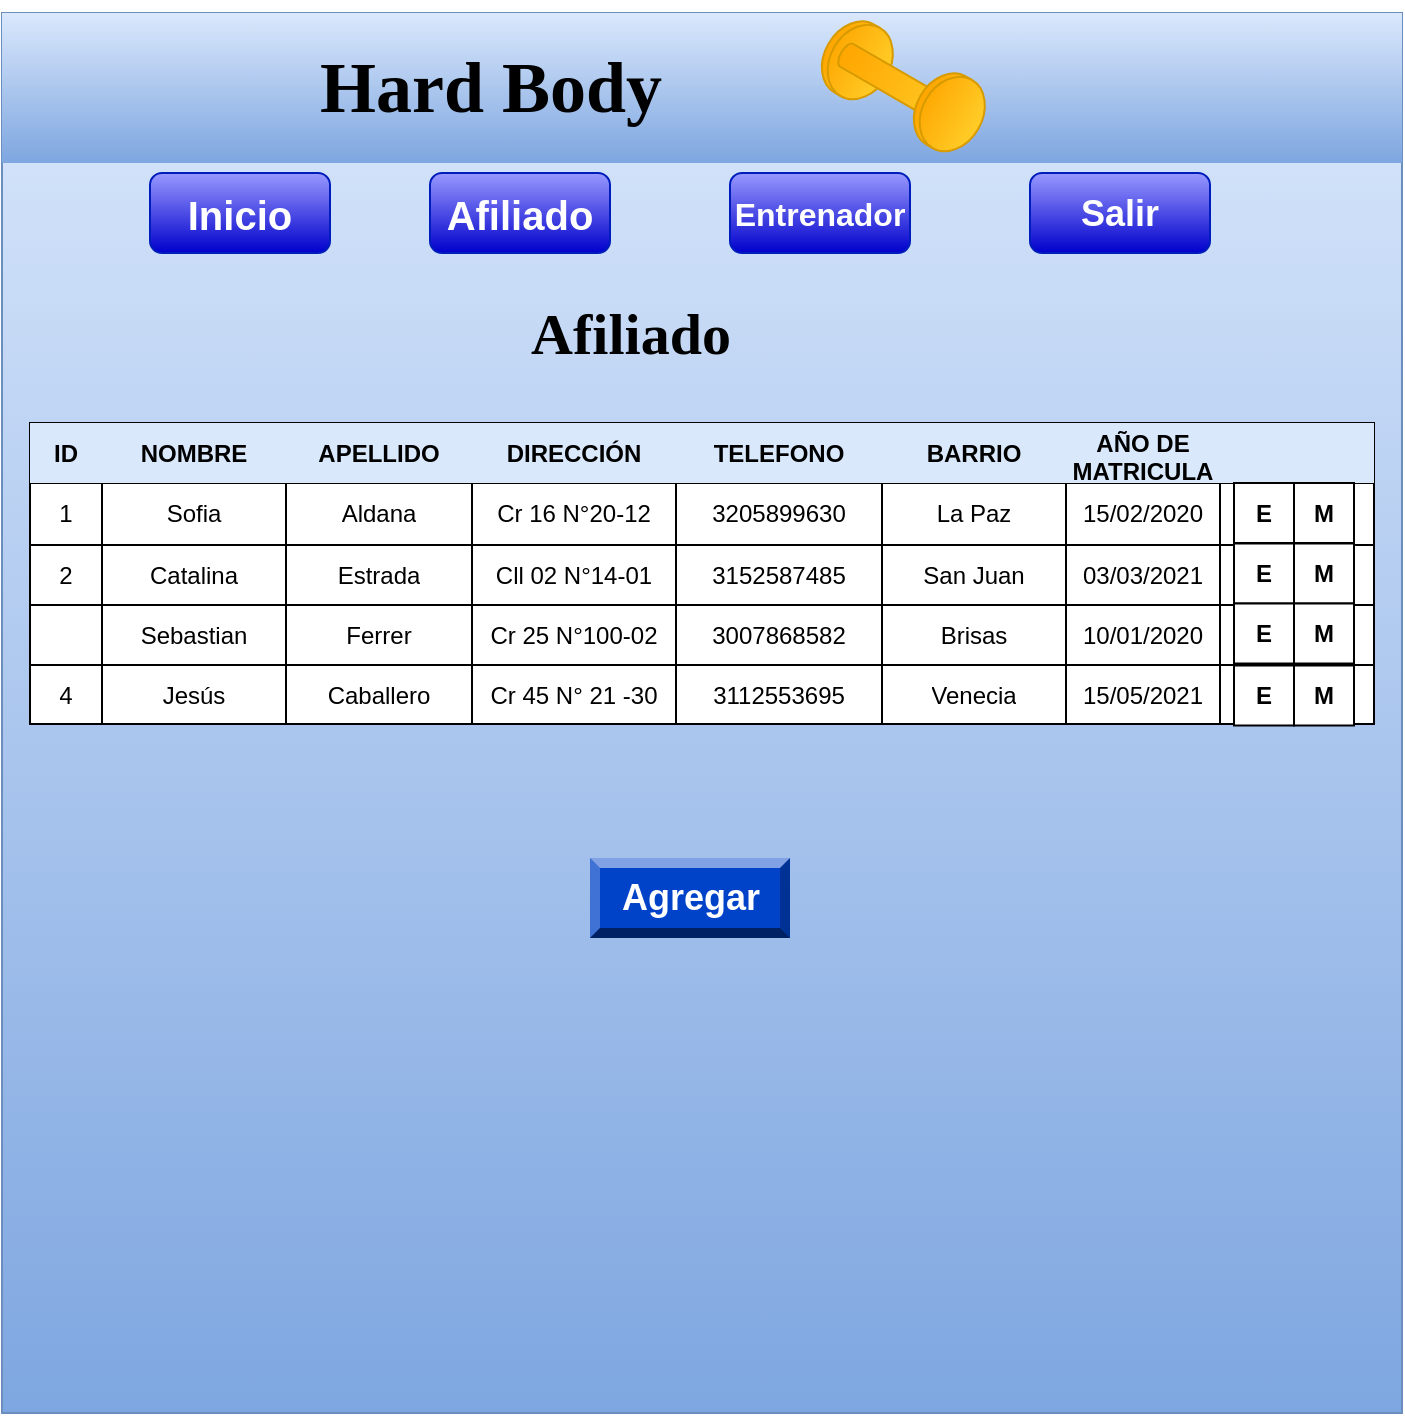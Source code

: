 <mxfile version="15.4.0" type="google"><diagram id="Mz1xiINE6zffeQB2mggM" name="Page-1"><mxGraphModel dx="868" dy="393" grid="1" gridSize="10" guides="1" tooltips="1" connect="1" arrows="1" fold="1" page="1" pageScale="1" pageWidth="827" pageHeight="1169" math="0" shadow="0"><root><mxCell id="0"/><mxCell id="1" parent="0"/><mxCell id="OWvWP9RVWTcaO2D1YvRs-1" value="" style="whiteSpace=wrap;html=1;aspect=fixed;gradientColor=#7ea6e0;fillColor=#dae8fc;strokeColor=#6c8ebf;" parent="1" vertex="1"><mxGeometry x="70" y="122.5" width="700" height="700" as="geometry"/></mxCell><mxCell id="OWvWP9RVWTcaO2D1YvRs-2" value="" style="rounded=0;whiteSpace=wrap;html=1;gradientColor=#7ea6e0;fillColor=#dae8fc;strokeColor=none;" parent="1" vertex="1"><mxGeometry x="70" y="122.5" width="700" height="75" as="geometry"/></mxCell><mxCell id="OWvWP9RVWTcaO2D1YvRs-3" value="Hard Body" style="text;html=1;strokeColor=none;fillColor=none;align=center;verticalAlign=middle;whiteSpace=wrap;rounded=0;fontFamily=Tahoma;fontStyle=1;fontSize=36;" parent="1" vertex="1"><mxGeometry x="180" y="120" width="269" height="80" as="geometry"/></mxCell><mxCell id="OWvWP9RVWTcaO2D1YvRs-4" value="" style="group;rotation=30;" parent="1" vertex="1" connectable="0"><mxGeometry x="480" y="133.5" width="80" height="50" as="geometry"/></mxCell><mxCell id="OWvWP9RVWTcaO2D1YvRs-5" value="" style="shape=cylinder3;whiteSpace=wrap;html=1;boundedLbl=1;backgroundOutline=1;size=15;fontFamily=Tahoma;fontSize=32;strokeColor=#d79b00;rotation=120;fillColor=#ffcd28;gradientColor=#ffa500;" parent="OWvWP9RVWTcaO2D1YvRs-4" vertex="1"><mxGeometry x="-2" y="-4" width="39.344" height="33.333" as="geometry"/></mxCell><mxCell id="OWvWP9RVWTcaO2D1YvRs-6" value="" style="shape=cylinder3;whiteSpace=wrap;html=1;boundedLbl=1;backgroundOutline=1;size=3;fontFamily=Tahoma;fontSize=32;strokeColor=#d79b00;rotation=120;fillColor=#ffcd28;gradientColor=#ffa500;" parent="OWvWP9RVWTcaO2D1YvRs-4" vertex="1"><mxGeometry x="32" y="-8" width="13.115" height="66.667" as="geometry"/></mxCell><mxCell id="OWvWP9RVWTcaO2D1YvRs-7" value="" style="shape=cylinder3;whiteSpace=wrap;html=1;boundedLbl=1;backgroundOutline=1;size=15;fontFamily=Tahoma;fontSize=32;strokeColor=#d79b00;rotation=120;fillColor=#ffcd28;gradientColor=#ffa500;" parent="OWvWP9RVWTcaO2D1YvRs-4" vertex="1"><mxGeometry x="44" y="22" width="39.344" height="33.333" as="geometry"/></mxCell><mxCell id="OWvWP9RVWTcaO2D1YvRs-8" value="&lt;h1 style=&quot;font-size: 20px;&quot;&gt;Inicio&lt;/h1&gt;" style="rounded=1;whiteSpace=wrap;html=1;fillColor=#9999FF;strokeColor=#001DBC;fontColor=#ffffff;gradientColor=#0000CC;fontSize=20;" parent="1" vertex="1"><mxGeometry x="144" y="202.5" width="90" height="40" as="geometry"/></mxCell><mxCell id="OWvWP9RVWTcaO2D1YvRs-9" value="&lt;h1 style=&quot;font-size: 20px;&quot;&gt;Afiliado&lt;/h1&gt;" style="rounded=1;whiteSpace=wrap;html=1;fillColor=#9999FF;strokeColor=#001DBC;fontColor=#ffffff;gradientColor=#0000CC;fontSize=20;" parent="1" vertex="1"><mxGeometry x="284" y="202.5" width="90" height="40" as="geometry"/></mxCell><mxCell id="OWvWP9RVWTcaO2D1YvRs-10" value="&lt;h2&gt;&lt;font style=&quot;font-size: 16px&quot;&gt;Entrenador&lt;/font&gt;&lt;/h2&gt;" style="rounded=1;whiteSpace=wrap;html=1;fillColor=#9999FF;strokeColor=#001DBC;fontColor=#ffffff;gradientColor=#0000CC;" parent="1" vertex="1"><mxGeometry x="434" y="202.5" width="90" height="40" as="geometry"/></mxCell><mxCell id="OWvWP9RVWTcaO2D1YvRs-11" value="&lt;h2&gt;Salir&lt;/h2&gt;" style="rounded=1;whiteSpace=wrap;html=1;fillColor=#9999FF;strokeColor=#001DBC;fontColor=#ffffff;gradientColor=#0000CC;" parent="1" vertex="1"><mxGeometry x="584" y="202.5" width="90" height="40" as="geometry"/></mxCell><mxCell id="OWvWP9RVWTcaO2D1YvRs-12" value="&lt;font color=&quot;#ffffff&quot;&gt;&lt;b&gt;Agregar&lt;/b&gt;&lt;/font&gt;" style="labelPosition=center;verticalLabelPosition=middle;align=center;html=1;shape=mxgraph.basic.shaded_button;dx=5;fillColor=#0043C9;strokeColor=none;fontSize=18;" parent="1" vertex="1"><mxGeometry x="364" y="545" width="100" height="40" as="geometry"/></mxCell><mxCell id="OWvWP9RVWTcaO2D1YvRs-13" value="" style="shape=table;html=1;whiteSpace=wrap;startSize=0;container=1;collapsible=0;childLayout=tableLayout;" parent="1" vertex="1"><mxGeometry x="84" y="327.5" width="672" height="150.5" as="geometry"/></mxCell><mxCell id="OWvWP9RVWTcaO2D1YvRs-14" value="" style="shape=partialRectangle;html=1;whiteSpace=wrap;collapsible=0;dropTarget=0;pointerEvents=0;fillColor=none;top=0;left=0;bottom=0;right=0;points=[[0,0.5],[1,0.5]];portConstraint=eastwest;" parent="OWvWP9RVWTcaO2D1YvRs-13" vertex="1"><mxGeometry width="672" height="30" as="geometry"/></mxCell><mxCell id="OWvWP9RVWTcaO2D1YvRs-15" value="ID" style="shape=partialRectangle;html=1;whiteSpace=wrap;connectable=0;fillColor=#dae8fc;top=0;left=0;bottom=0;right=0;overflow=hidden;pointerEvents=1;strokeColor=#6c8ebf;fontStyle=1" parent="OWvWP9RVWTcaO2D1YvRs-14" vertex="1"><mxGeometry width="36" height="30" as="geometry"><mxRectangle width="36" height="30" as="alternateBounds"/></mxGeometry></mxCell><mxCell id="OWvWP9RVWTcaO2D1YvRs-16" value="NOMBRE" style="shape=partialRectangle;html=1;whiteSpace=wrap;connectable=0;fillColor=#dae8fc;top=0;left=0;bottom=0;right=0;overflow=hidden;pointerEvents=1;strokeColor=#6c8ebf;fontStyle=1" parent="OWvWP9RVWTcaO2D1YvRs-14" vertex="1"><mxGeometry x="36" width="92" height="30" as="geometry"><mxRectangle width="92" height="30" as="alternateBounds"/></mxGeometry></mxCell><mxCell id="OWvWP9RVWTcaO2D1YvRs-17" value="APELLIDO" style="shape=partialRectangle;html=1;whiteSpace=wrap;connectable=0;fillColor=#dae8fc;top=0;left=0;bottom=0;right=0;overflow=hidden;pointerEvents=1;strokeColor=#6c8ebf;fontStyle=1" parent="OWvWP9RVWTcaO2D1YvRs-14" vertex="1"><mxGeometry x="128" width="93" height="30" as="geometry"><mxRectangle width="93" height="30" as="alternateBounds"/></mxGeometry></mxCell><mxCell id="OWvWP9RVWTcaO2D1YvRs-18" value="&lt;span&gt;DIRECCIÓN&lt;/span&gt;" style="shape=partialRectangle;html=1;whiteSpace=wrap;connectable=0;fillColor=#dae8fc;top=0;left=0;bottom=0;right=0;overflow=hidden;pointerEvents=1;strokeColor=#6c8ebf;fontStyle=1" parent="OWvWP9RVWTcaO2D1YvRs-14" vertex="1"><mxGeometry x="221" width="102" height="30" as="geometry"><mxRectangle width="102" height="30" as="alternateBounds"/></mxGeometry></mxCell><mxCell id="OWvWP9RVWTcaO2D1YvRs-19" value="TELEFONO" style="shape=partialRectangle;html=1;whiteSpace=wrap;connectable=0;fillColor=#dae8fc;top=0;left=0;bottom=0;right=0;overflow=hidden;pointerEvents=1;strokeColor=#6c8ebf;fontStyle=1" parent="OWvWP9RVWTcaO2D1YvRs-14" vertex="1"><mxGeometry x="323" width="103" height="30" as="geometry"><mxRectangle width="103" height="30" as="alternateBounds"/></mxGeometry></mxCell><mxCell id="OWvWP9RVWTcaO2D1YvRs-20" value="BARRIO" style="shape=partialRectangle;html=1;whiteSpace=wrap;connectable=0;fillColor=#dae8fc;top=0;left=0;bottom=0;right=0;overflow=hidden;pointerEvents=1;strokeColor=#6c8ebf;fontStyle=1" parent="OWvWP9RVWTcaO2D1YvRs-14" vertex="1"><mxGeometry x="426" width="92" height="30" as="geometry"><mxRectangle width="92" height="30" as="alternateBounds"/></mxGeometry></mxCell><mxCell id="OWvWP9RVWTcaO2D1YvRs-21" value="AÑO DE MATRICULA" style="shape=partialRectangle;html=1;whiteSpace=wrap;connectable=0;fillColor=#dae8fc;top=0;left=0;bottom=0;right=0;overflow=hidden;pointerEvents=1;strokeColor=#6c8ebf;fontStyle=1" parent="OWvWP9RVWTcaO2D1YvRs-14" vertex="1"><mxGeometry x="518" width="77" height="30" as="geometry"><mxRectangle width="77" height="30" as="alternateBounds"/></mxGeometry></mxCell><mxCell id="c0y7Wjdizah5WkU3W47E-8" style="shape=partialRectangle;html=1;whiteSpace=wrap;connectable=0;fillColor=#dae8fc;top=0;left=0;bottom=0;right=0;overflow=hidden;pointerEvents=1;strokeColor=#6c8ebf;fontStyle=1" parent="OWvWP9RVWTcaO2D1YvRs-14" vertex="1"><mxGeometry x="595" width="77" height="30" as="geometry"><mxRectangle width="77" height="30" as="alternateBounds"/></mxGeometry></mxCell><mxCell id="OWvWP9RVWTcaO2D1YvRs-22" value="" style="shape=partialRectangle;html=1;whiteSpace=wrap;collapsible=0;dropTarget=0;pointerEvents=0;fillColor=none;top=0;left=0;bottom=0;right=0;points=[[0,0.5],[1,0.5]];portConstraint=eastwest;" parent="OWvWP9RVWTcaO2D1YvRs-13" vertex="1"><mxGeometry y="30" width="672" height="31" as="geometry"/></mxCell><mxCell id="OWvWP9RVWTcaO2D1YvRs-23" value="1" style="shape=partialRectangle;html=1;whiteSpace=wrap;connectable=0;fillColor=none;top=0;left=0;bottom=0;right=0;overflow=hidden;pointerEvents=1;" parent="OWvWP9RVWTcaO2D1YvRs-22" vertex="1"><mxGeometry width="36" height="31" as="geometry"><mxRectangle width="36" height="31" as="alternateBounds"/></mxGeometry></mxCell><mxCell id="OWvWP9RVWTcaO2D1YvRs-24" value="Sofia" style="shape=partialRectangle;html=1;whiteSpace=wrap;connectable=0;fillColor=none;top=0;left=0;bottom=0;right=0;overflow=hidden;pointerEvents=1;" parent="OWvWP9RVWTcaO2D1YvRs-22" vertex="1"><mxGeometry x="36" width="92" height="31" as="geometry"><mxRectangle width="92" height="31" as="alternateBounds"/></mxGeometry></mxCell><mxCell id="OWvWP9RVWTcaO2D1YvRs-25" value="Aldana" style="shape=partialRectangle;html=1;whiteSpace=wrap;connectable=0;fillColor=none;top=0;left=0;bottom=0;right=0;overflow=hidden;pointerEvents=1;" parent="OWvWP9RVWTcaO2D1YvRs-22" vertex="1"><mxGeometry x="128" width="93" height="31" as="geometry"><mxRectangle width="93" height="31" as="alternateBounds"/></mxGeometry></mxCell><mxCell id="OWvWP9RVWTcaO2D1YvRs-26" value="Cr 16 N°20-12" style="shape=partialRectangle;html=1;whiteSpace=wrap;connectable=0;fillColor=none;top=0;left=0;bottom=0;right=0;overflow=hidden;pointerEvents=1;" parent="OWvWP9RVWTcaO2D1YvRs-22" vertex="1"><mxGeometry x="221" width="102" height="31" as="geometry"><mxRectangle width="102" height="31" as="alternateBounds"/></mxGeometry></mxCell><mxCell id="OWvWP9RVWTcaO2D1YvRs-27" value="3205899630" style="shape=partialRectangle;html=1;whiteSpace=wrap;connectable=0;fillColor=none;top=0;left=0;bottom=0;right=0;overflow=hidden;pointerEvents=1;" parent="OWvWP9RVWTcaO2D1YvRs-22" vertex="1"><mxGeometry x="323" width="103" height="31" as="geometry"><mxRectangle width="103" height="31" as="alternateBounds"/></mxGeometry></mxCell><mxCell id="OWvWP9RVWTcaO2D1YvRs-28" value="La Paz" style="shape=partialRectangle;html=1;whiteSpace=wrap;connectable=0;fillColor=none;top=0;left=0;bottom=0;right=0;overflow=hidden;pointerEvents=1;" parent="OWvWP9RVWTcaO2D1YvRs-22" vertex="1"><mxGeometry x="426" width="92" height="31" as="geometry"><mxRectangle width="92" height="31" as="alternateBounds"/></mxGeometry></mxCell><mxCell id="OWvWP9RVWTcaO2D1YvRs-29" value="15/02/2020" style="shape=partialRectangle;html=1;whiteSpace=wrap;connectable=0;fillColor=none;top=0;left=0;bottom=0;right=0;overflow=hidden;pointerEvents=1;" parent="OWvWP9RVWTcaO2D1YvRs-22" vertex="1"><mxGeometry x="518" width="77" height="31" as="geometry"><mxRectangle width="77" height="31" as="alternateBounds"/></mxGeometry></mxCell><mxCell id="c0y7Wjdizah5WkU3W47E-9" value="&lt;table&gt;&lt;tbody&gt;&lt;tr&gt;&lt;td&gt;&lt;br&gt;&lt;/td&gt;&lt;td&gt;&lt;br&gt;&lt;/td&gt;&lt;/tr&gt;&lt;/tbody&gt;&lt;/table&gt;" style="shape=partialRectangle;html=1;whiteSpace=wrap;connectable=0;fillColor=none;top=0;left=0;bottom=0;right=0;overflow=hidden;pointerEvents=1;" parent="OWvWP9RVWTcaO2D1YvRs-22" vertex="1"><mxGeometry x="595" width="77" height="31" as="geometry"><mxRectangle width="77" height="31" as="alternateBounds"/></mxGeometry></mxCell><mxCell id="OWvWP9RVWTcaO2D1YvRs-30" value="" style="shape=partialRectangle;html=1;whiteSpace=wrap;collapsible=0;dropTarget=0;pointerEvents=0;fillColor=none;top=0;left=0;bottom=0;right=0;points=[[0,0.5],[1,0.5]];portConstraint=eastwest;" parent="OWvWP9RVWTcaO2D1YvRs-13" vertex="1"><mxGeometry y="61" width="672" height="30" as="geometry"/></mxCell><mxCell id="OWvWP9RVWTcaO2D1YvRs-31" value="2" style="shape=partialRectangle;html=1;whiteSpace=wrap;connectable=0;fillColor=none;top=0;left=0;bottom=0;right=0;overflow=hidden;pointerEvents=1;" parent="OWvWP9RVWTcaO2D1YvRs-30" vertex="1"><mxGeometry width="36" height="30" as="geometry"><mxRectangle width="36" height="30" as="alternateBounds"/></mxGeometry></mxCell><mxCell id="OWvWP9RVWTcaO2D1YvRs-32" value="Catalina" style="shape=partialRectangle;html=1;whiteSpace=wrap;connectable=0;fillColor=none;top=0;left=0;bottom=0;right=0;overflow=hidden;pointerEvents=1;" parent="OWvWP9RVWTcaO2D1YvRs-30" vertex="1"><mxGeometry x="36" width="92" height="30" as="geometry"><mxRectangle width="92" height="30" as="alternateBounds"/></mxGeometry></mxCell><mxCell id="OWvWP9RVWTcaO2D1YvRs-33" value="Estrada" style="shape=partialRectangle;html=1;whiteSpace=wrap;connectable=0;fillColor=none;top=0;left=0;bottom=0;right=0;overflow=hidden;pointerEvents=1;" parent="OWvWP9RVWTcaO2D1YvRs-30" vertex="1"><mxGeometry x="128" width="93" height="30" as="geometry"><mxRectangle width="93" height="30" as="alternateBounds"/></mxGeometry></mxCell><mxCell id="OWvWP9RVWTcaO2D1YvRs-34" value="Cll 02 N°14-01" style="shape=partialRectangle;html=1;whiteSpace=wrap;connectable=0;fillColor=none;top=0;left=0;bottom=0;right=0;overflow=hidden;pointerEvents=1;" parent="OWvWP9RVWTcaO2D1YvRs-30" vertex="1"><mxGeometry x="221" width="102" height="30" as="geometry"><mxRectangle width="102" height="30" as="alternateBounds"/></mxGeometry></mxCell><mxCell id="OWvWP9RVWTcaO2D1YvRs-35" value="3152587485" style="shape=partialRectangle;html=1;whiteSpace=wrap;connectable=0;fillColor=none;top=0;left=0;bottom=0;right=0;overflow=hidden;pointerEvents=1;" parent="OWvWP9RVWTcaO2D1YvRs-30" vertex="1"><mxGeometry x="323" width="103" height="30" as="geometry"><mxRectangle width="103" height="30" as="alternateBounds"/></mxGeometry></mxCell><mxCell id="OWvWP9RVWTcaO2D1YvRs-36" value="San Juan" style="shape=partialRectangle;html=1;whiteSpace=wrap;connectable=0;fillColor=none;top=0;left=0;bottom=0;right=0;overflow=hidden;pointerEvents=1;" parent="OWvWP9RVWTcaO2D1YvRs-30" vertex="1"><mxGeometry x="426" width="92" height="30" as="geometry"><mxRectangle width="92" height="30" as="alternateBounds"/></mxGeometry></mxCell><mxCell id="OWvWP9RVWTcaO2D1YvRs-37" value="03/03/2021" style="shape=partialRectangle;html=1;whiteSpace=wrap;connectable=0;fillColor=none;top=0;left=0;bottom=0;right=0;overflow=hidden;pointerEvents=1;" parent="OWvWP9RVWTcaO2D1YvRs-30" vertex="1"><mxGeometry x="518" width="77" height="30" as="geometry"><mxRectangle width="77" height="30" as="alternateBounds"/></mxGeometry></mxCell><mxCell id="c0y7Wjdizah5WkU3W47E-10" value="" style="shape=partialRectangle;html=1;whiteSpace=wrap;connectable=0;fillColor=none;top=0;left=0;bottom=0;right=0;overflow=hidden;pointerEvents=1;" parent="OWvWP9RVWTcaO2D1YvRs-30" vertex="1"><mxGeometry x="595" width="77" height="30" as="geometry"><mxRectangle width="77" height="30" as="alternateBounds"/></mxGeometry></mxCell><mxCell id="OWvWP9RVWTcaO2D1YvRs-38" style="shape=partialRectangle;html=1;whiteSpace=wrap;collapsible=0;dropTarget=0;pointerEvents=0;fillColor=none;top=0;left=0;bottom=0;right=0;points=[[0,0.5],[1,0.5]];portConstraint=eastwest;" parent="OWvWP9RVWTcaO2D1YvRs-13" vertex="1"><mxGeometry y="91" width="672" height="30" as="geometry"/></mxCell><mxCell id="OWvWP9RVWTcaO2D1YvRs-39" value="&#10;&#10;&lt;b style=&quot;color: rgb(0, 0, 0); font-family: helvetica; font-size: 12px; font-style: normal; letter-spacing: normal; text-align: center; text-indent: 0px; text-transform: none; word-spacing: 0px; background-color: rgb(248, 249, 250);&quot;&gt;E&lt;/b&gt;&lt;span style=&quot;color: rgb(0, 0, 0); font-family: helvetica; font-size: 12px; font-style: normal; font-weight: 400; letter-spacing: normal; text-align: center; text-indent: 0px; text-transform: none; word-spacing: 0px; background-color: rgb(248, 249, 250); display: inline; float: none;&quot;&gt;&lt;span&gt;&amp;nbsp;&lt;/span&gt;|&lt;span&gt;&amp;nbsp;&lt;/span&gt;&lt;/span&gt;&lt;b style=&quot;color: rgb(0, 0, 0); font-family: helvetica; font-size: 12px; font-style: normal; letter-spacing: normal; text-align: center; text-indent: 0px; text-transform: none; word-spacing: 0px; background-color: rgb(248, 249, 250);&quot;&gt;M&lt;/b&gt;&#10;&#10;" style="shape=partialRectangle;html=1;whiteSpace=wrap;connectable=0;fillColor=none;top=0;left=0;bottom=0;right=0;overflow=hidden;pointerEvents=1;" parent="OWvWP9RVWTcaO2D1YvRs-38" vertex="1"><mxGeometry width="36" height="30" as="geometry"><mxRectangle width="36" height="30" as="alternateBounds"/></mxGeometry></mxCell><mxCell id="OWvWP9RVWTcaO2D1YvRs-40" value="Sebastian" style="shape=partialRectangle;html=1;whiteSpace=wrap;connectable=0;fillColor=none;top=0;left=0;bottom=0;right=0;overflow=hidden;pointerEvents=1;" parent="OWvWP9RVWTcaO2D1YvRs-38" vertex="1"><mxGeometry x="36" width="92" height="30" as="geometry"><mxRectangle width="92" height="30" as="alternateBounds"/></mxGeometry></mxCell><mxCell id="OWvWP9RVWTcaO2D1YvRs-41" value="Ferrer" style="shape=partialRectangle;html=1;whiteSpace=wrap;connectable=0;fillColor=none;top=0;left=0;bottom=0;right=0;overflow=hidden;pointerEvents=1;" parent="OWvWP9RVWTcaO2D1YvRs-38" vertex="1"><mxGeometry x="128" width="93" height="30" as="geometry"><mxRectangle width="93" height="30" as="alternateBounds"/></mxGeometry></mxCell><mxCell id="OWvWP9RVWTcaO2D1YvRs-42" value="Cr 25 N°100-02" style="shape=partialRectangle;html=1;whiteSpace=wrap;connectable=0;fillColor=none;top=0;left=0;bottom=0;right=0;overflow=hidden;pointerEvents=1;" parent="OWvWP9RVWTcaO2D1YvRs-38" vertex="1"><mxGeometry x="221" width="102" height="30" as="geometry"><mxRectangle width="102" height="30" as="alternateBounds"/></mxGeometry></mxCell><mxCell id="OWvWP9RVWTcaO2D1YvRs-43" value="3007868582" style="shape=partialRectangle;html=1;whiteSpace=wrap;connectable=0;fillColor=none;top=0;left=0;bottom=0;right=0;overflow=hidden;pointerEvents=1;" parent="OWvWP9RVWTcaO2D1YvRs-38" vertex="1"><mxGeometry x="323" width="103" height="30" as="geometry"><mxRectangle width="103" height="30" as="alternateBounds"/></mxGeometry></mxCell><mxCell id="OWvWP9RVWTcaO2D1YvRs-44" value="Brisas" style="shape=partialRectangle;html=1;whiteSpace=wrap;connectable=0;fillColor=none;top=0;left=0;bottom=0;right=0;overflow=hidden;pointerEvents=1;" parent="OWvWP9RVWTcaO2D1YvRs-38" vertex="1"><mxGeometry x="426" width="92" height="30" as="geometry"><mxRectangle width="92" height="30" as="alternateBounds"/></mxGeometry></mxCell><mxCell id="OWvWP9RVWTcaO2D1YvRs-45" value="10/01/2020" style="shape=partialRectangle;html=1;whiteSpace=wrap;connectable=0;fillColor=none;top=0;left=0;bottom=0;right=0;overflow=hidden;pointerEvents=1;" parent="OWvWP9RVWTcaO2D1YvRs-38" vertex="1"><mxGeometry x="518" width="77" height="30" as="geometry"><mxRectangle width="77" height="30" as="alternateBounds"/></mxGeometry></mxCell><mxCell id="c0y7Wjdizah5WkU3W47E-11" style="shape=partialRectangle;html=1;whiteSpace=wrap;connectable=0;fillColor=none;top=0;left=0;bottom=0;right=0;overflow=hidden;pointerEvents=1;" parent="OWvWP9RVWTcaO2D1YvRs-38" vertex="1"><mxGeometry x="595" width="77" height="30" as="geometry"><mxRectangle width="77" height="30" as="alternateBounds"/></mxGeometry></mxCell><mxCell id="OWvWP9RVWTcaO2D1YvRs-46" style="shape=partialRectangle;html=1;whiteSpace=wrap;collapsible=0;dropTarget=0;pointerEvents=0;fillColor=none;top=0;left=0;bottom=0;right=0;points=[[0,0.5],[1,0.5]];portConstraint=eastwest;" parent="OWvWP9RVWTcaO2D1YvRs-13" vertex="1"><mxGeometry y="121" width="672" height="30" as="geometry"/></mxCell><mxCell id="OWvWP9RVWTcaO2D1YvRs-47" value="4" style="shape=partialRectangle;html=1;whiteSpace=wrap;connectable=0;fillColor=none;top=0;left=0;bottom=0;right=0;overflow=hidden;pointerEvents=1;" parent="OWvWP9RVWTcaO2D1YvRs-46" vertex="1"><mxGeometry width="36" height="30" as="geometry"><mxRectangle width="36" height="30" as="alternateBounds"/></mxGeometry></mxCell><mxCell id="OWvWP9RVWTcaO2D1YvRs-48" value="Jesús" style="shape=partialRectangle;html=1;whiteSpace=wrap;connectable=0;fillColor=none;top=0;left=0;bottom=0;right=0;overflow=hidden;pointerEvents=1;" parent="OWvWP9RVWTcaO2D1YvRs-46" vertex="1"><mxGeometry x="36" width="92" height="30" as="geometry"><mxRectangle width="92" height="30" as="alternateBounds"/></mxGeometry></mxCell><mxCell id="OWvWP9RVWTcaO2D1YvRs-49" value="Caballero" style="shape=partialRectangle;html=1;whiteSpace=wrap;connectable=0;fillColor=none;top=0;left=0;bottom=0;right=0;overflow=hidden;pointerEvents=1;" parent="OWvWP9RVWTcaO2D1YvRs-46" vertex="1"><mxGeometry x="128" width="93" height="30" as="geometry"><mxRectangle width="93" height="30" as="alternateBounds"/></mxGeometry></mxCell><mxCell id="OWvWP9RVWTcaO2D1YvRs-50" value="Cr 45 N° 21 -30" style="shape=partialRectangle;html=1;whiteSpace=wrap;connectable=0;fillColor=none;top=0;left=0;bottom=0;right=0;overflow=hidden;pointerEvents=1;" parent="OWvWP9RVWTcaO2D1YvRs-46" vertex="1"><mxGeometry x="221" width="102" height="30" as="geometry"><mxRectangle width="102" height="30" as="alternateBounds"/></mxGeometry></mxCell><mxCell id="OWvWP9RVWTcaO2D1YvRs-51" value="3112553695" style="shape=partialRectangle;html=1;whiteSpace=wrap;connectable=0;fillColor=none;top=0;left=0;bottom=0;right=0;overflow=hidden;pointerEvents=1;" parent="OWvWP9RVWTcaO2D1YvRs-46" vertex="1"><mxGeometry x="323" width="103" height="30" as="geometry"><mxRectangle width="103" height="30" as="alternateBounds"/></mxGeometry></mxCell><mxCell id="OWvWP9RVWTcaO2D1YvRs-52" value="Venecia" style="shape=partialRectangle;html=1;whiteSpace=wrap;connectable=0;fillColor=none;top=0;left=0;bottom=0;right=0;overflow=hidden;pointerEvents=1;" parent="OWvWP9RVWTcaO2D1YvRs-46" vertex="1"><mxGeometry x="426" width="92" height="30" as="geometry"><mxRectangle width="92" height="30" as="alternateBounds"/></mxGeometry></mxCell><mxCell id="OWvWP9RVWTcaO2D1YvRs-53" value="15/05/2021" style="shape=partialRectangle;html=1;whiteSpace=wrap;connectable=0;fillColor=none;top=0;left=0;bottom=0;right=0;overflow=hidden;pointerEvents=1;" parent="OWvWP9RVWTcaO2D1YvRs-46" vertex="1"><mxGeometry x="518" width="77" height="30" as="geometry"><mxRectangle width="77" height="30" as="alternateBounds"/></mxGeometry></mxCell><mxCell id="c0y7Wjdizah5WkU3W47E-12" style="shape=partialRectangle;html=1;whiteSpace=wrap;connectable=0;fillColor=none;top=0;left=0;bottom=0;right=0;overflow=hidden;pointerEvents=1;" parent="OWvWP9RVWTcaO2D1YvRs-46" vertex="1"><mxGeometry x="595" width="77" height="30" as="geometry"><mxRectangle width="77" height="30" as="alternateBounds"/></mxGeometry></mxCell><mxCell id="OWvWP9RVWTcaO2D1YvRs-54" value="Afiliado" style="text;html=1;strokeColor=none;fillColor=none;align=center;verticalAlign=middle;whiteSpace=wrap;rounded=0;fontFamily=Tahoma;fontStyle=1;fontSize=29;" parent="1" vertex="1"><mxGeometry x="250" y="242.5" width="269" height="80" as="geometry"/></mxCell><mxCell id="c0y7Wjdizah5WkU3W47E-15" value="&lt;b&gt;E&lt;/b&gt;" style="rounded=0;whiteSpace=wrap;html=1;" parent="1" vertex="1"><mxGeometry x="686" y="357.5" width="30" height="30" as="geometry"/></mxCell><mxCell id="c0y7Wjdizah5WkU3W47E-16" value="&lt;b&gt;M&lt;/b&gt;" style="rounded=0;whiteSpace=wrap;html=1;" parent="1" vertex="1"><mxGeometry x="716" y="357.5" width="30" height="30" as="geometry"/></mxCell><mxCell id="c0y7Wjdizah5WkU3W47E-17" value="&lt;b&gt;E&lt;/b&gt;" style="rounded=0;whiteSpace=wrap;html=1;" parent="1" vertex="1"><mxGeometry x="686" y="387.75" width="30" height="30" as="geometry"/></mxCell><mxCell id="c0y7Wjdizah5WkU3W47E-18" value="&lt;b&gt;M&lt;/b&gt;" style="rounded=0;whiteSpace=wrap;html=1;" parent="1" vertex="1"><mxGeometry x="716" y="387.75" width="30" height="30" as="geometry"/></mxCell><mxCell id="c0y7Wjdizah5WkU3W47E-19" value="&lt;b&gt;E&lt;/b&gt;" style="rounded=0;whiteSpace=wrap;html=1;" parent="1" vertex="1"><mxGeometry x="686" y="417.75" width="30" height="30" as="geometry"/></mxCell><mxCell id="c0y7Wjdizah5WkU3W47E-20" value="&lt;b&gt;M&lt;/b&gt;" style="rounded=0;whiteSpace=wrap;html=1;" parent="1" vertex="1"><mxGeometry x="716" y="417.75" width="30" height="30" as="geometry"/></mxCell><mxCell id="c0y7Wjdizah5WkU3W47E-21" value="&lt;b&gt;E&lt;/b&gt;" style="rounded=0;whiteSpace=wrap;html=1;" parent="1" vertex="1"><mxGeometry x="686" y="448.75" width="30" height="30" as="geometry"/></mxCell><mxCell id="c0y7Wjdizah5WkU3W47E-22" value="&lt;b&gt;M&lt;/b&gt;" style="rounded=0;whiteSpace=wrap;html=1;" parent="1" vertex="1"><mxGeometry x="716" y="448.75" width="30" height="30" as="geometry"/></mxCell></root></mxGraphModel></diagram></mxfile>